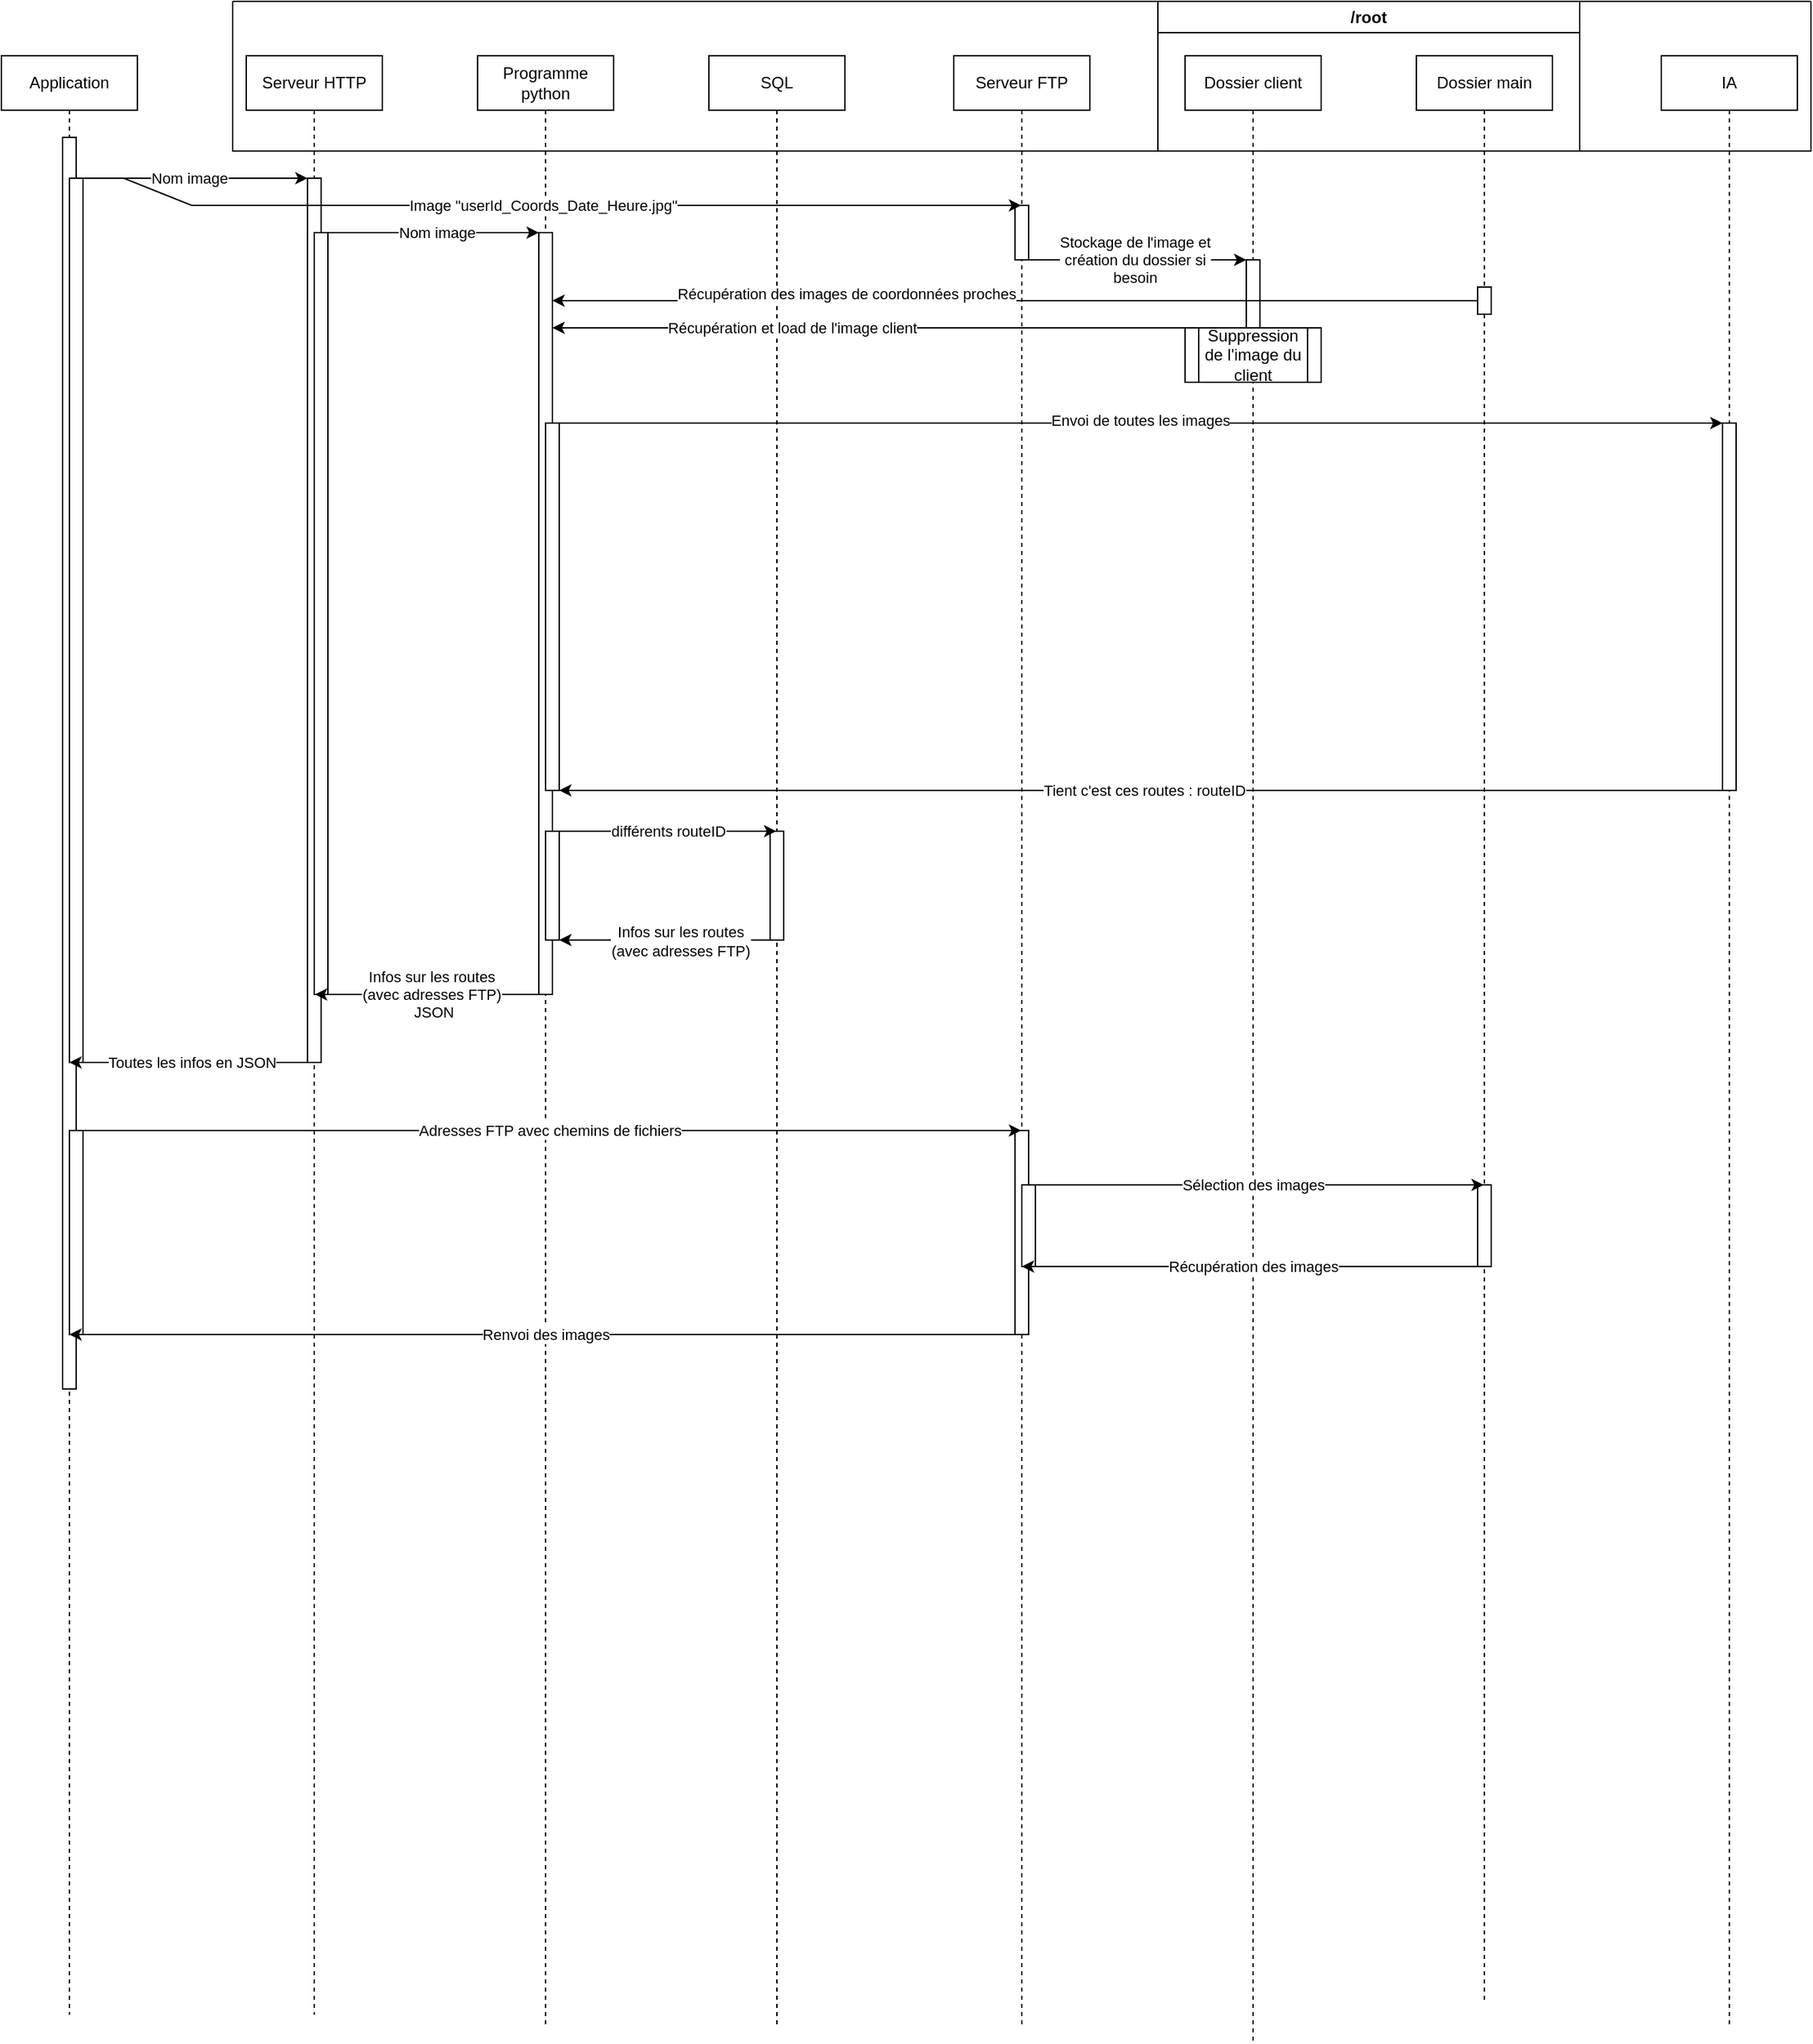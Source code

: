 <mxfile version="21.1.2" type="github">
  <diagram name="Page-1" id="2YBvvXClWsGukQMizWep">
    <mxGraphModel dx="1434" dy="724" grid="1" gridSize="10" guides="1" tooltips="1" connect="1" arrows="1" fold="1" page="1" pageScale="1" pageWidth="850" pageHeight="1100" math="0" shadow="0">
      <root>
        <mxCell id="0" />
        <mxCell id="1" parent="0" />
        <mxCell id="aM9ryv3xv72pqoxQDRHE-1" value="Application" style="shape=umlLifeline;perimeter=lifelinePerimeter;whiteSpace=wrap;html=1;container=0;dropTarget=0;collapsible=0;recursiveResize=0;outlineConnect=0;portConstraint=eastwest;newEdgeStyle={&quot;edgeStyle&quot;:&quot;elbowEdgeStyle&quot;,&quot;elbow&quot;:&quot;vertical&quot;,&quot;curved&quot;:0,&quot;rounded&quot;:0};" parent="1" vertex="1">
          <mxGeometry x="40" y="40" width="100" height="1440" as="geometry" />
        </mxCell>
        <mxCell id="bC_Lkfa6jtd_UAPSFCzS-63" value="" style="html=1;points=[];perimeter=orthogonalPerimeter;outlineConnect=0;targetShapes=umlLifeline;portConstraint=eastwest;newEdgeStyle={&quot;edgeStyle&quot;:&quot;elbowEdgeStyle&quot;,&quot;elbow&quot;:&quot;vertical&quot;,&quot;curved&quot;:0,&quot;rounded&quot;:0};" vertex="1" parent="aM9ryv3xv72pqoxQDRHE-1">
          <mxGeometry x="45" y="60" width="10" height="920" as="geometry" />
        </mxCell>
        <mxCell id="bC_Lkfa6jtd_UAPSFCzS-75" value="" style="html=1;points=[];perimeter=orthogonalPerimeter;outlineConnect=0;targetShapes=umlLifeline;portConstraint=eastwest;newEdgeStyle={&quot;edgeStyle&quot;:&quot;elbowEdgeStyle&quot;,&quot;elbow&quot;:&quot;vertical&quot;,&quot;curved&quot;:0,&quot;rounded&quot;:0};" vertex="1" parent="aM9ryv3xv72pqoxQDRHE-1">
          <mxGeometry x="50" y="90" width="10" height="650" as="geometry" />
        </mxCell>
        <mxCell id="bC_Lkfa6jtd_UAPSFCzS-76" value="" style="html=1;points=[];perimeter=orthogonalPerimeter;outlineConnect=0;targetShapes=umlLifeline;portConstraint=eastwest;newEdgeStyle={&quot;edgeStyle&quot;:&quot;elbowEdgeStyle&quot;,&quot;elbow&quot;:&quot;vertical&quot;,&quot;curved&quot;:0,&quot;rounded&quot;:0};" vertex="1" parent="aM9ryv3xv72pqoxQDRHE-1">
          <mxGeometry x="50" y="790" width="10" height="150" as="geometry" />
        </mxCell>
        <mxCell id="aM9ryv3xv72pqoxQDRHE-5" value="Serveur HTTP" style="shape=umlLifeline;perimeter=lifelinePerimeter;whiteSpace=wrap;html=1;container=0;dropTarget=0;collapsible=0;recursiveResize=0;outlineConnect=0;portConstraint=eastwest;newEdgeStyle={&quot;edgeStyle&quot;:&quot;elbowEdgeStyle&quot;,&quot;elbow&quot;:&quot;vertical&quot;,&quot;curved&quot;:0,&quot;rounded&quot;:0};" parent="1" vertex="1">
          <mxGeometry x="220" y="40" width="100" height="1440" as="geometry" />
        </mxCell>
        <mxCell id="bC_Lkfa6jtd_UAPSFCzS-24" value="" style="html=1;points=[];perimeter=orthogonalPerimeter;outlineConnect=0;targetShapes=umlLifeline;portConstraint=eastwest;newEdgeStyle={&quot;edgeStyle&quot;:&quot;elbowEdgeStyle&quot;,&quot;elbow&quot;:&quot;vertical&quot;,&quot;curved&quot;:0,&quot;rounded&quot;:0};" vertex="1" parent="aM9ryv3xv72pqoxQDRHE-5">
          <mxGeometry x="45" y="90" width="10" height="650" as="geometry" />
        </mxCell>
        <mxCell id="bC_Lkfa6jtd_UAPSFCzS-74" value="" style="html=1;points=[];perimeter=orthogonalPerimeter;outlineConnect=0;targetShapes=umlLifeline;portConstraint=eastwest;newEdgeStyle={&quot;edgeStyle&quot;:&quot;elbowEdgeStyle&quot;,&quot;elbow&quot;:&quot;vertical&quot;,&quot;curved&quot;:0,&quot;rounded&quot;:0};" vertex="1" parent="aM9ryv3xv72pqoxQDRHE-5">
          <mxGeometry x="50" y="130" width="10" height="560" as="geometry" />
        </mxCell>
        <mxCell id="bC_Lkfa6jtd_UAPSFCzS-1" value="Programme python" style="shape=umlLifeline;perimeter=lifelinePerimeter;whiteSpace=wrap;html=1;container=0;dropTarget=0;collapsible=0;recursiveResize=0;outlineConnect=0;portConstraint=eastwest;newEdgeStyle={&quot;edgeStyle&quot;:&quot;elbowEdgeStyle&quot;,&quot;elbow&quot;:&quot;vertical&quot;,&quot;curved&quot;:0,&quot;rounded&quot;:0};" vertex="1" parent="1">
          <mxGeometry x="390" y="40" width="100" height="1450" as="geometry" />
        </mxCell>
        <mxCell id="bC_Lkfa6jtd_UAPSFCzS-29" value="" style="html=1;points=[];perimeter=orthogonalPerimeter;outlineConnect=0;targetShapes=umlLifeline;portConstraint=eastwest;newEdgeStyle={&quot;edgeStyle&quot;:&quot;elbowEdgeStyle&quot;,&quot;elbow&quot;:&quot;vertical&quot;,&quot;curved&quot;:0,&quot;rounded&quot;:0};" vertex="1" parent="bC_Lkfa6jtd_UAPSFCzS-1">
          <mxGeometry x="45" y="130" width="10" height="560" as="geometry" />
        </mxCell>
        <mxCell id="bC_Lkfa6jtd_UAPSFCzS-72" value="" style="html=1;points=[];perimeter=orthogonalPerimeter;outlineConnect=0;targetShapes=umlLifeline;portConstraint=eastwest;newEdgeStyle={&quot;edgeStyle&quot;:&quot;elbowEdgeStyle&quot;,&quot;elbow&quot;:&quot;vertical&quot;,&quot;curved&quot;:0,&quot;rounded&quot;:0};" vertex="1" parent="bC_Lkfa6jtd_UAPSFCzS-1">
          <mxGeometry x="50" y="270" width="10" height="270" as="geometry" />
        </mxCell>
        <mxCell id="bC_Lkfa6jtd_UAPSFCzS-73" value="" style="html=1;points=[];perimeter=orthogonalPerimeter;outlineConnect=0;targetShapes=umlLifeline;portConstraint=eastwest;newEdgeStyle={&quot;edgeStyle&quot;:&quot;elbowEdgeStyle&quot;,&quot;elbow&quot;:&quot;vertical&quot;,&quot;curved&quot;:0,&quot;rounded&quot;:0};" vertex="1" parent="bC_Lkfa6jtd_UAPSFCzS-1">
          <mxGeometry x="50" y="570" width="10" height="80" as="geometry" />
        </mxCell>
        <mxCell id="bC_Lkfa6jtd_UAPSFCzS-3" value="SQL" style="shape=umlLifeline;perimeter=lifelinePerimeter;whiteSpace=wrap;html=1;container=0;dropTarget=0;collapsible=0;recursiveResize=0;outlineConnect=0;portConstraint=eastwest;newEdgeStyle={&quot;edgeStyle&quot;:&quot;elbowEdgeStyle&quot;,&quot;elbow&quot;:&quot;vertical&quot;,&quot;curved&quot;:0,&quot;rounded&quot;:0};" vertex="1" parent="1">
          <mxGeometry x="560" y="40" width="100" height="1450" as="geometry" />
        </mxCell>
        <mxCell id="bC_Lkfa6jtd_UAPSFCzS-57" value="" style="html=1;points=[];perimeter=orthogonalPerimeter;outlineConnect=0;targetShapes=umlLifeline;portConstraint=eastwest;newEdgeStyle={&quot;edgeStyle&quot;:&quot;elbowEdgeStyle&quot;,&quot;elbow&quot;:&quot;vertical&quot;,&quot;curved&quot;:0,&quot;rounded&quot;:0};" vertex="1" parent="bC_Lkfa6jtd_UAPSFCzS-3">
          <mxGeometry x="45" y="570" width="10" height="80" as="geometry" />
        </mxCell>
        <mxCell id="bC_Lkfa6jtd_UAPSFCzS-6" value="" style="swimlane;startSize=0;" vertex="1" parent="1">
          <mxGeometry x="210" width="1160" height="110" as="geometry" />
        </mxCell>
        <mxCell id="bC_Lkfa6jtd_UAPSFCzS-13" value="/root" style="swimlane;whiteSpace=wrap;html=1;" vertex="1" parent="bC_Lkfa6jtd_UAPSFCzS-6">
          <mxGeometry x="680" width="310" height="110" as="geometry" />
        </mxCell>
        <mxCell id="bC_Lkfa6jtd_UAPSFCzS-7" value="Serveur FTP" style="shape=umlLifeline;perimeter=lifelinePerimeter;whiteSpace=wrap;html=1;container=0;dropTarget=0;collapsible=0;recursiveResize=0;outlineConnect=0;portConstraint=eastwest;newEdgeStyle={&quot;edgeStyle&quot;:&quot;elbowEdgeStyle&quot;,&quot;elbow&quot;:&quot;vertical&quot;,&quot;curved&quot;:0,&quot;rounded&quot;:0};" vertex="1" parent="1">
          <mxGeometry x="740" y="40" width="100" height="1450" as="geometry" />
        </mxCell>
        <mxCell id="bC_Lkfa6jtd_UAPSFCzS-27" value="" style="html=1;points=[];perimeter=orthogonalPerimeter;outlineConnect=0;targetShapes=umlLifeline;portConstraint=eastwest;newEdgeStyle={&quot;edgeStyle&quot;:&quot;elbowEdgeStyle&quot;,&quot;elbow&quot;:&quot;vertical&quot;,&quot;curved&quot;:0,&quot;rounded&quot;:0};" vertex="1" parent="bC_Lkfa6jtd_UAPSFCzS-7">
          <mxGeometry x="45" y="110" width="10" height="40" as="geometry" />
        </mxCell>
        <mxCell id="bC_Lkfa6jtd_UAPSFCzS-66" value="" style="html=1;points=[];perimeter=orthogonalPerimeter;outlineConnect=0;targetShapes=umlLifeline;portConstraint=eastwest;newEdgeStyle={&quot;edgeStyle&quot;:&quot;elbowEdgeStyle&quot;,&quot;elbow&quot;:&quot;vertical&quot;,&quot;curved&quot;:0,&quot;rounded&quot;:0};" vertex="1" parent="bC_Lkfa6jtd_UAPSFCzS-7">
          <mxGeometry x="45" y="790" width="10" height="150" as="geometry" />
        </mxCell>
        <mxCell id="bC_Lkfa6jtd_UAPSFCzS-77" value="" style="html=1;points=[];perimeter=orthogonalPerimeter;outlineConnect=0;targetShapes=umlLifeline;portConstraint=eastwest;newEdgeStyle={&quot;edgeStyle&quot;:&quot;elbowEdgeStyle&quot;,&quot;elbow&quot;:&quot;vertical&quot;,&quot;curved&quot;:0,&quot;rounded&quot;:0};" vertex="1" parent="bC_Lkfa6jtd_UAPSFCzS-7">
          <mxGeometry x="50" y="830" width="10" height="60" as="geometry" />
        </mxCell>
        <mxCell id="bC_Lkfa6jtd_UAPSFCzS-9" value="Dossier client" style="shape=umlLifeline;perimeter=lifelinePerimeter;whiteSpace=wrap;html=1;container=0;dropTarget=0;collapsible=0;recursiveResize=0;outlineConnect=0;portConstraint=eastwest;newEdgeStyle={&quot;edgeStyle&quot;:&quot;elbowEdgeStyle&quot;,&quot;elbow&quot;:&quot;vertical&quot;,&quot;curved&quot;:0,&quot;rounded&quot;:0};" vertex="1" parent="1">
          <mxGeometry x="910" y="40" width="100" height="1460" as="geometry" />
        </mxCell>
        <mxCell id="bC_Lkfa6jtd_UAPSFCzS-10" value="" style="html=1;points=[];perimeter=orthogonalPerimeter;outlineConnect=0;targetShapes=umlLifeline;portConstraint=eastwest;newEdgeStyle={&quot;edgeStyle&quot;:&quot;elbowEdgeStyle&quot;,&quot;elbow&quot;:&quot;vertical&quot;,&quot;curved&quot;:0,&quot;rounded&quot;:0};" vertex="1" parent="bC_Lkfa6jtd_UAPSFCzS-9">
          <mxGeometry x="45" y="150" width="10" height="50" as="geometry" />
        </mxCell>
        <mxCell id="bC_Lkfa6jtd_UAPSFCzS-11" value="Dossier main" style="shape=umlLifeline;perimeter=lifelinePerimeter;whiteSpace=wrap;html=1;container=0;dropTarget=0;collapsible=0;recursiveResize=0;outlineConnect=0;portConstraint=eastwest;newEdgeStyle={&quot;edgeStyle&quot;:&quot;elbowEdgeStyle&quot;,&quot;elbow&quot;:&quot;vertical&quot;,&quot;curved&quot;:0,&quot;rounded&quot;:0};" vertex="1" parent="1">
          <mxGeometry x="1080" y="40" width="100" height="1430" as="geometry" />
        </mxCell>
        <mxCell id="bC_Lkfa6jtd_UAPSFCzS-12" value="" style="html=1;points=[];perimeter=orthogonalPerimeter;outlineConnect=0;targetShapes=umlLifeline;portConstraint=eastwest;newEdgeStyle={&quot;edgeStyle&quot;:&quot;elbowEdgeStyle&quot;,&quot;elbow&quot;:&quot;vertical&quot;,&quot;curved&quot;:0,&quot;rounded&quot;:0};" vertex="1" parent="bC_Lkfa6jtd_UAPSFCzS-11">
          <mxGeometry x="45" y="170" width="10" height="20" as="geometry" />
        </mxCell>
        <mxCell id="bC_Lkfa6jtd_UAPSFCzS-71" value="" style="html=1;points=[];perimeter=orthogonalPerimeter;outlineConnect=0;targetShapes=umlLifeline;portConstraint=eastwest;newEdgeStyle={&quot;edgeStyle&quot;:&quot;elbowEdgeStyle&quot;,&quot;elbow&quot;:&quot;vertical&quot;,&quot;curved&quot;:0,&quot;rounded&quot;:0};" vertex="1" parent="bC_Lkfa6jtd_UAPSFCzS-11">
          <mxGeometry x="45" y="830" width="10" height="60" as="geometry" />
        </mxCell>
        <mxCell id="bC_Lkfa6jtd_UAPSFCzS-21" value="Nom image" style="endArrow=classic;html=1;rounded=0;" edge="1" parent="1" source="aM9ryv3xv72pqoxQDRHE-1" target="bC_Lkfa6jtd_UAPSFCzS-24">
          <mxGeometry width="50" height="50" relative="1" as="geometry">
            <mxPoint x="380" y="270" as="sourcePoint" />
            <mxPoint x="260" y="130" as="targetPoint" />
            <Array as="points">
              <mxPoint x="180" y="130" />
            </Array>
          </mxGeometry>
        </mxCell>
        <mxCell id="bC_Lkfa6jtd_UAPSFCzS-22" value="Image &quot;userId_Coords_Date_Heure.jpg&quot;" style="endArrow=classic;html=1;rounded=0;" edge="1" parent="1" source="aM9ryv3xv72pqoxQDRHE-1" target="bC_Lkfa6jtd_UAPSFCzS-7">
          <mxGeometry width="50" height="50" relative="1" as="geometry">
            <mxPoint x="90" y="150" as="sourcePoint" />
            <mxPoint x="270" y="150" as="targetPoint" />
            <Array as="points">
              <mxPoint x="130" y="130" />
              <mxPoint x="180" y="150" />
            </Array>
          </mxGeometry>
        </mxCell>
        <mxCell id="bC_Lkfa6jtd_UAPSFCzS-25" value="" style="endArrow=classic;html=1;rounded=0;" edge="1" parent="1" source="aM9ryv3xv72pqoxQDRHE-5" target="bC_Lkfa6jtd_UAPSFCzS-29">
          <mxGeometry width="50" height="50" relative="1" as="geometry">
            <mxPoint x="480" y="290" as="sourcePoint" />
            <mxPoint x="530" y="240" as="targetPoint" />
            <Array as="points">
              <mxPoint x="330" y="170" />
            </Array>
          </mxGeometry>
        </mxCell>
        <mxCell id="bC_Lkfa6jtd_UAPSFCzS-26" value="&lt;div&gt;Nom image&lt;/div&gt;" style="edgeLabel;html=1;align=center;verticalAlign=middle;resizable=0;points=[];" vertex="1" connectable="0" parent="bC_Lkfa6jtd_UAPSFCzS-25">
          <mxGeometry x="-0.135" relative="1" as="geometry">
            <mxPoint x="18" as="offset" />
          </mxGeometry>
        </mxCell>
        <mxCell id="bC_Lkfa6jtd_UAPSFCzS-28" value="&lt;div&gt;Stockage de l&#39;image et&lt;/div&gt;&lt;div&gt;création du dossier si&lt;/div&gt;&lt;div&gt;besoin&lt;br&gt;&lt;/div&gt;" style="endArrow=classic;html=1;rounded=0;" edge="1" parent="1" source="bC_Lkfa6jtd_UAPSFCzS-7" target="bC_Lkfa6jtd_UAPSFCzS-10">
          <mxGeometry width="50" height="50" relative="1" as="geometry">
            <mxPoint x="850" y="290" as="sourcePoint" />
            <mxPoint x="900" y="240" as="targetPoint" />
            <Array as="points">
              <mxPoint x="870" y="190" />
            </Array>
          </mxGeometry>
        </mxCell>
        <mxCell id="bC_Lkfa6jtd_UAPSFCzS-30" value="" style="endArrow=classic;html=1;rounded=0;" edge="1" parent="1" source="bC_Lkfa6jtd_UAPSFCzS-12" target="bC_Lkfa6jtd_UAPSFCzS-29">
          <mxGeometry width="50" height="50" relative="1" as="geometry">
            <mxPoint x="870" y="350" as="sourcePoint" />
            <mxPoint x="450" y="220" as="targetPoint" />
            <Array as="points">
              <mxPoint x="780" y="220" />
            </Array>
          </mxGeometry>
        </mxCell>
        <mxCell id="bC_Lkfa6jtd_UAPSFCzS-31" value="Récupération des images de coordonnées proches" style="edgeLabel;html=1;align=center;verticalAlign=middle;resizable=0;points=[];" vertex="1" connectable="0" parent="bC_Lkfa6jtd_UAPSFCzS-30">
          <mxGeometry x="0.088" y="-2" relative="1" as="geometry">
            <mxPoint x="-94" y="-3" as="offset" />
          </mxGeometry>
        </mxCell>
        <mxCell id="bC_Lkfa6jtd_UAPSFCzS-32" value="" style="endArrow=classic;html=1;rounded=0;" edge="1" parent="1" source="bC_Lkfa6jtd_UAPSFCzS-9" target="bC_Lkfa6jtd_UAPSFCzS-29">
          <mxGeometry width="50" height="50" relative="1" as="geometry">
            <mxPoint x="680" y="290" as="sourcePoint" />
            <mxPoint x="730" y="240" as="targetPoint" />
            <Array as="points">
              <mxPoint x="880" y="240" />
              <mxPoint x="670" y="240" />
            </Array>
          </mxGeometry>
        </mxCell>
        <mxCell id="bC_Lkfa6jtd_UAPSFCzS-33" value="Récupération et load de l&#39;image client" style="edgeLabel;html=1;align=center;verticalAlign=middle;resizable=0;points=[];" vertex="1" connectable="0" parent="bC_Lkfa6jtd_UAPSFCzS-32">
          <mxGeometry x="-0.065" y="1" relative="1" as="geometry">
            <mxPoint x="-98" y="-1" as="offset" />
          </mxGeometry>
        </mxCell>
        <mxCell id="bC_Lkfa6jtd_UAPSFCzS-43" value="IA" style="shape=umlLifeline;perimeter=lifelinePerimeter;whiteSpace=wrap;html=1;container=0;dropTarget=0;collapsible=0;recursiveResize=0;outlineConnect=0;portConstraint=eastwest;newEdgeStyle={&quot;edgeStyle&quot;:&quot;elbowEdgeStyle&quot;,&quot;elbow&quot;:&quot;vertical&quot;,&quot;curved&quot;:0,&quot;rounded&quot;:0};" vertex="1" parent="1">
          <mxGeometry x="1260" y="40" width="100" height="1450" as="geometry" />
        </mxCell>
        <mxCell id="bC_Lkfa6jtd_UAPSFCzS-44" value="" style="html=1;points=[];perimeter=orthogonalPerimeter;outlineConnect=0;targetShapes=umlLifeline;portConstraint=eastwest;newEdgeStyle={&quot;edgeStyle&quot;:&quot;elbowEdgeStyle&quot;,&quot;elbow&quot;:&quot;vertical&quot;,&quot;curved&quot;:0,&quot;rounded&quot;:0};" vertex="1" parent="bC_Lkfa6jtd_UAPSFCzS-43">
          <mxGeometry x="45" y="270" width="10" height="270" as="geometry" />
        </mxCell>
        <mxCell id="bC_Lkfa6jtd_UAPSFCzS-49" value="" style="endArrow=classic;html=1;rounded=0;" edge="1" parent="1" source="bC_Lkfa6jtd_UAPSFCzS-1">
          <mxGeometry width="50" height="50" relative="1" as="geometry">
            <mxPoint x="700" y="290" as="sourcePoint" />
            <mxPoint x="1305" y="310" as="targetPoint" />
            <Array as="points">
              <mxPoint x="1010" y="310" />
            </Array>
          </mxGeometry>
        </mxCell>
        <mxCell id="bC_Lkfa6jtd_UAPSFCzS-54" value="&lt;div&gt;Envoi de toutes les images&lt;/div&gt;" style="edgeLabel;html=1;align=center;verticalAlign=middle;resizable=0;points=[];" vertex="1" connectable="0" parent="bC_Lkfa6jtd_UAPSFCzS-49">
          <mxGeometry x="0.009" y="2" relative="1" as="geometry">
            <mxPoint as="offset" />
          </mxGeometry>
        </mxCell>
        <mxCell id="bC_Lkfa6jtd_UAPSFCzS-55" value="Tient c&#39;est ces routes : routeID" style="endArrow=classic;html=1;rounded=0;" edge="1" parent="1" source="bC_Lkfa6jtd_UAPSFCzS-43" target="bC_Lkfa6jtd_UAPSFCzS-72">
          <mxGeometry width="50" height="50" relative="1" as="geometry">
            <mxPoint x="850" y="520" as="sourcePoint" />
            <mxPoint x="900" y="470" as="targetPoint" />
            <Array as="points">
              <mxPoint x="870" y="580" />
            </Array>
          </mxGeometry>
        </mxCell>
        <mxCell id="bC_Lkfa6jtd_UAPSFCzS-56" value="" style="endArrow=classic;html=1;rounded=0;" edge="1" parent="1" source="bC_Lkfa6jtd_UAPSFCzS-29" target="bC_Lkfa6jtd_UAPSFCzS-3">
          <mxGeometry width="50" height="50" relative="1" as="geometry">
            <mxPoint x="450" y="630" as="sourcePoint" />
            <mxPoint x="650" y="710" as="targetPoint" />
            <Array as="points">
              <mxPoint x="530" y="610" />
            </Array>
          </mxGeometry>
        </mxCell>
        <mxCell id="bC_Lkfa6jtd_UAPSFCzS-58" value="différents routeID" style="edgeLabel;html=1;align=center;verticalAlign=middle;resizable=0;points=[];" vertex="1" connectable="0" parent="bC_Lkfa6jtd_UAPSFCzS-56">
          <mxGeometry x="-0.173" y="3" relative="1" as="geometry">
            <mxPoint x="17" y="3" as="offset" />
          </mxGeometry>
        </mxCell>
        <mxCell id="bC_Lkfa6jtd_UAPSFCzS-59" value="" style="endArrow=classic;html=1;rounded=0;" edge="1" parent="1" source="bC_Lkfa6jtd_UAPSFCzS-3">
          <mxGeometry width="50" height="50" relative="1" as="geometry">
            <mxPoint x="600" y="820" as="sourcePoint" />
            <mxPoint x="450" y="690" as="targetPoint" />
            <Array as="points">
              <mxPoint x="510" y="690" />
            </Array>
          </mxGeometry>
        </mxCell>
        <mxCell id="bC_Lkfa6jtd_UAPSFCzS-60" value="&lt;div&gt;Infos sur les routes&lt;/div&gt;&lt;div&gt;(avec adresses FTP)&lt;br&gt;&lt;/div&gt;" style="edgeLabel;html=1;align=center;verticalAlign=middle;resizable=0;points=[];" vertex="1" connectable="0" parent="bC_Lkfa6jtd_UAPSFCzS-59">
          <mxGeometry x="-0.112" y="1" relative="1" as="geometry">
            <mxPoint as="offset" />
          </mxGeometry>
        </mxCell>
        <mxCell id="bC_Lkfa6jtd_UAPSFCzS-61" value="&lt;div&gt;Infos sur les routes&lt;/div&gt;&lt;div&gt;(avec adresses FTP)&lt;br&gt;&lt;/div&gt;&amp;nbsp;JSON" style="endArrow=classic;html=1;rounded=0;" edge="1" parent="1">
          <mxGeometry width="50" height="50" relative="1" as="geometry">
            <mxPoint x="440.5" y="730" as="sourcePoint" />
            <mxPoint x="270.5" y="730" as="targetPoint" />
            <Array as="points">
              <mxPoint x="351" y="730" />
            </Array>
          </mxGeometry>
        </mxCell>
        <mxCell id="bC_Lkfa6jtd_UAPSFCzS-62" value="Toutes les infos en JSON" style="endArrow=classic;html=1;rounded=0;" edge="1" parent="1" source="aM9ryv3xv72pqoxQDRHE-5" target="aM9ryv3xv72pqoxQDRHE-1">
          <mxGeometry width="50" height="50" relative="1" as="geometry">
            <mxPoint x="470" y="690" as="sourcePoint" />
            <mxPoint x="520" y="640" as="targetPoint" />
            <Array as="points">
              <mxPoint x="190" y="780" />
            </Array>
          </mxGeometry>
        </mxCell>
        <mxCell id="bC_Lkfa6jtd_UAPSFCzS-64" value="" style="endArrow=classic;html=1;rounded=0;" edge="1" parent="1" source="aM9ryv3xv72pqoxQDRHE-1" target="bC_Lkfa6jtd_UAPSFCzS-7">
          <mxGeometry width="50" height="50" relative="1" as="geometry">
            <mxPoint x="330" y="710" as="sourcePoint" />
            <mxPoint x="380" y="660" as="targetPoint" />
            <Array as="points">
              <mxPoint x="470" y="830" />
            </Array>
          </mxGeometry>
        </mxCell>
        <mxCell id="bC_Lkfa6jtd_UAPSFCzS-65" value="Adresses FTP avec chemins de fichiers" style="edgeLabel;html=1;align=center;verticalAlign=middle;resizable=0;points=[];" vertex="1" connectable="0" parent="bC_Lkfa6jtd_UAPSFCzS-64">
          <mxGeometry x="0.01" relative="1" as="geometry">
            <mxPoint as="offset" />
          </mxGeometry>
        </mxCell>
        <mxCell id="bC_Lkfa6jtd_UAPSFCzS-67" value="Sélection des images" style="endArrow=classic;html=1;rounded=0;" edge="1" parent="1" source="bC_Lkfa6jtd_UAPSFCzS-7" target="bC_Lkfa6jtd_UAPSFCzS-11">
          <mxGeometry width="50" height="50" relative="1" as="geometry">
            <mxPoint x="840" y="680" as="sourcePoint" />
            <mxPoint x="890" y="630" as="targetPoint" />
            <Array as="points">
              <mxPoint x="930" y="870" />
            </Array>
          </mxGeometry>
        </mxCell>
        <mxCell id="bC_Lkfa6jtd_UAPSFCzS-68" value="Récupération des images" style="endArrow=classic;html=1;rounded=0;" edge="1" parent="1" source="bC_Lkfa6jtd_UAPSFCzS-11" target="bC_Lkfa6jtd_UAPSFCzS-7">
          <mxGeometry width="50" height="50" relative="1" as="geometry">
            <mxPoint x="840" y="740" as="sourcePoint" />
            <mxPoint x="890" y="690" as="targetPoint" />
            <Array as="points">
              <mxPoint x="980" y="930" />
            </Array>
          </mxGeometry>
        </mxCell>
        <mxCell id="bC_Lkfa6jtd_UAPSFCzS-69" value="Renvoi des images" style="endArrow=classic;html=1;rounded=0;" edge="1" parent="1" source="bC_Lkfa6jtd_UAPSFCzS-7" target="aM9ryv3xv72pqoxQDRHE-1">
          <mxGeometry width="50" height="50" relative="1" as="geometry">
            <mxPoint x="700" y="1020" as="sourcePoint" />
            <mxPoint x="750" y="970" as="targetPoint" />
            <Array as="points">
              <mxPoint x="430" y="980" />
            </Array>
          </mxGeometry>
        </mxCell>
        <mxCell id="bC_Lkfa6jtd_UAPSFCzS-70" value="Suppression de l&#39;image du client" style="shape=process;whiteSpace=wrap;html=1;backgroundOutline=1;" vertex="1" parent="1">
          <mxGeometry x="910" y="240" width="100" height="40" as="geometry" />
        </mxCell>
      </root>
    </mxGraphModel>
  </diagram>
</mxfile>
